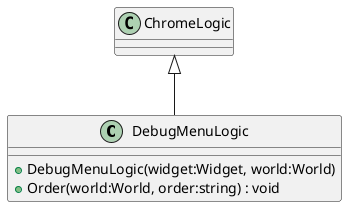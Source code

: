 @startuml
class DebugMenuLogic {
    + DebugMenuLogic(widget:Widget, world:World)
    + Order(world:World, order:string) : void
}
ChromeLogic <|-- DebugMenuLogic
@enduml
